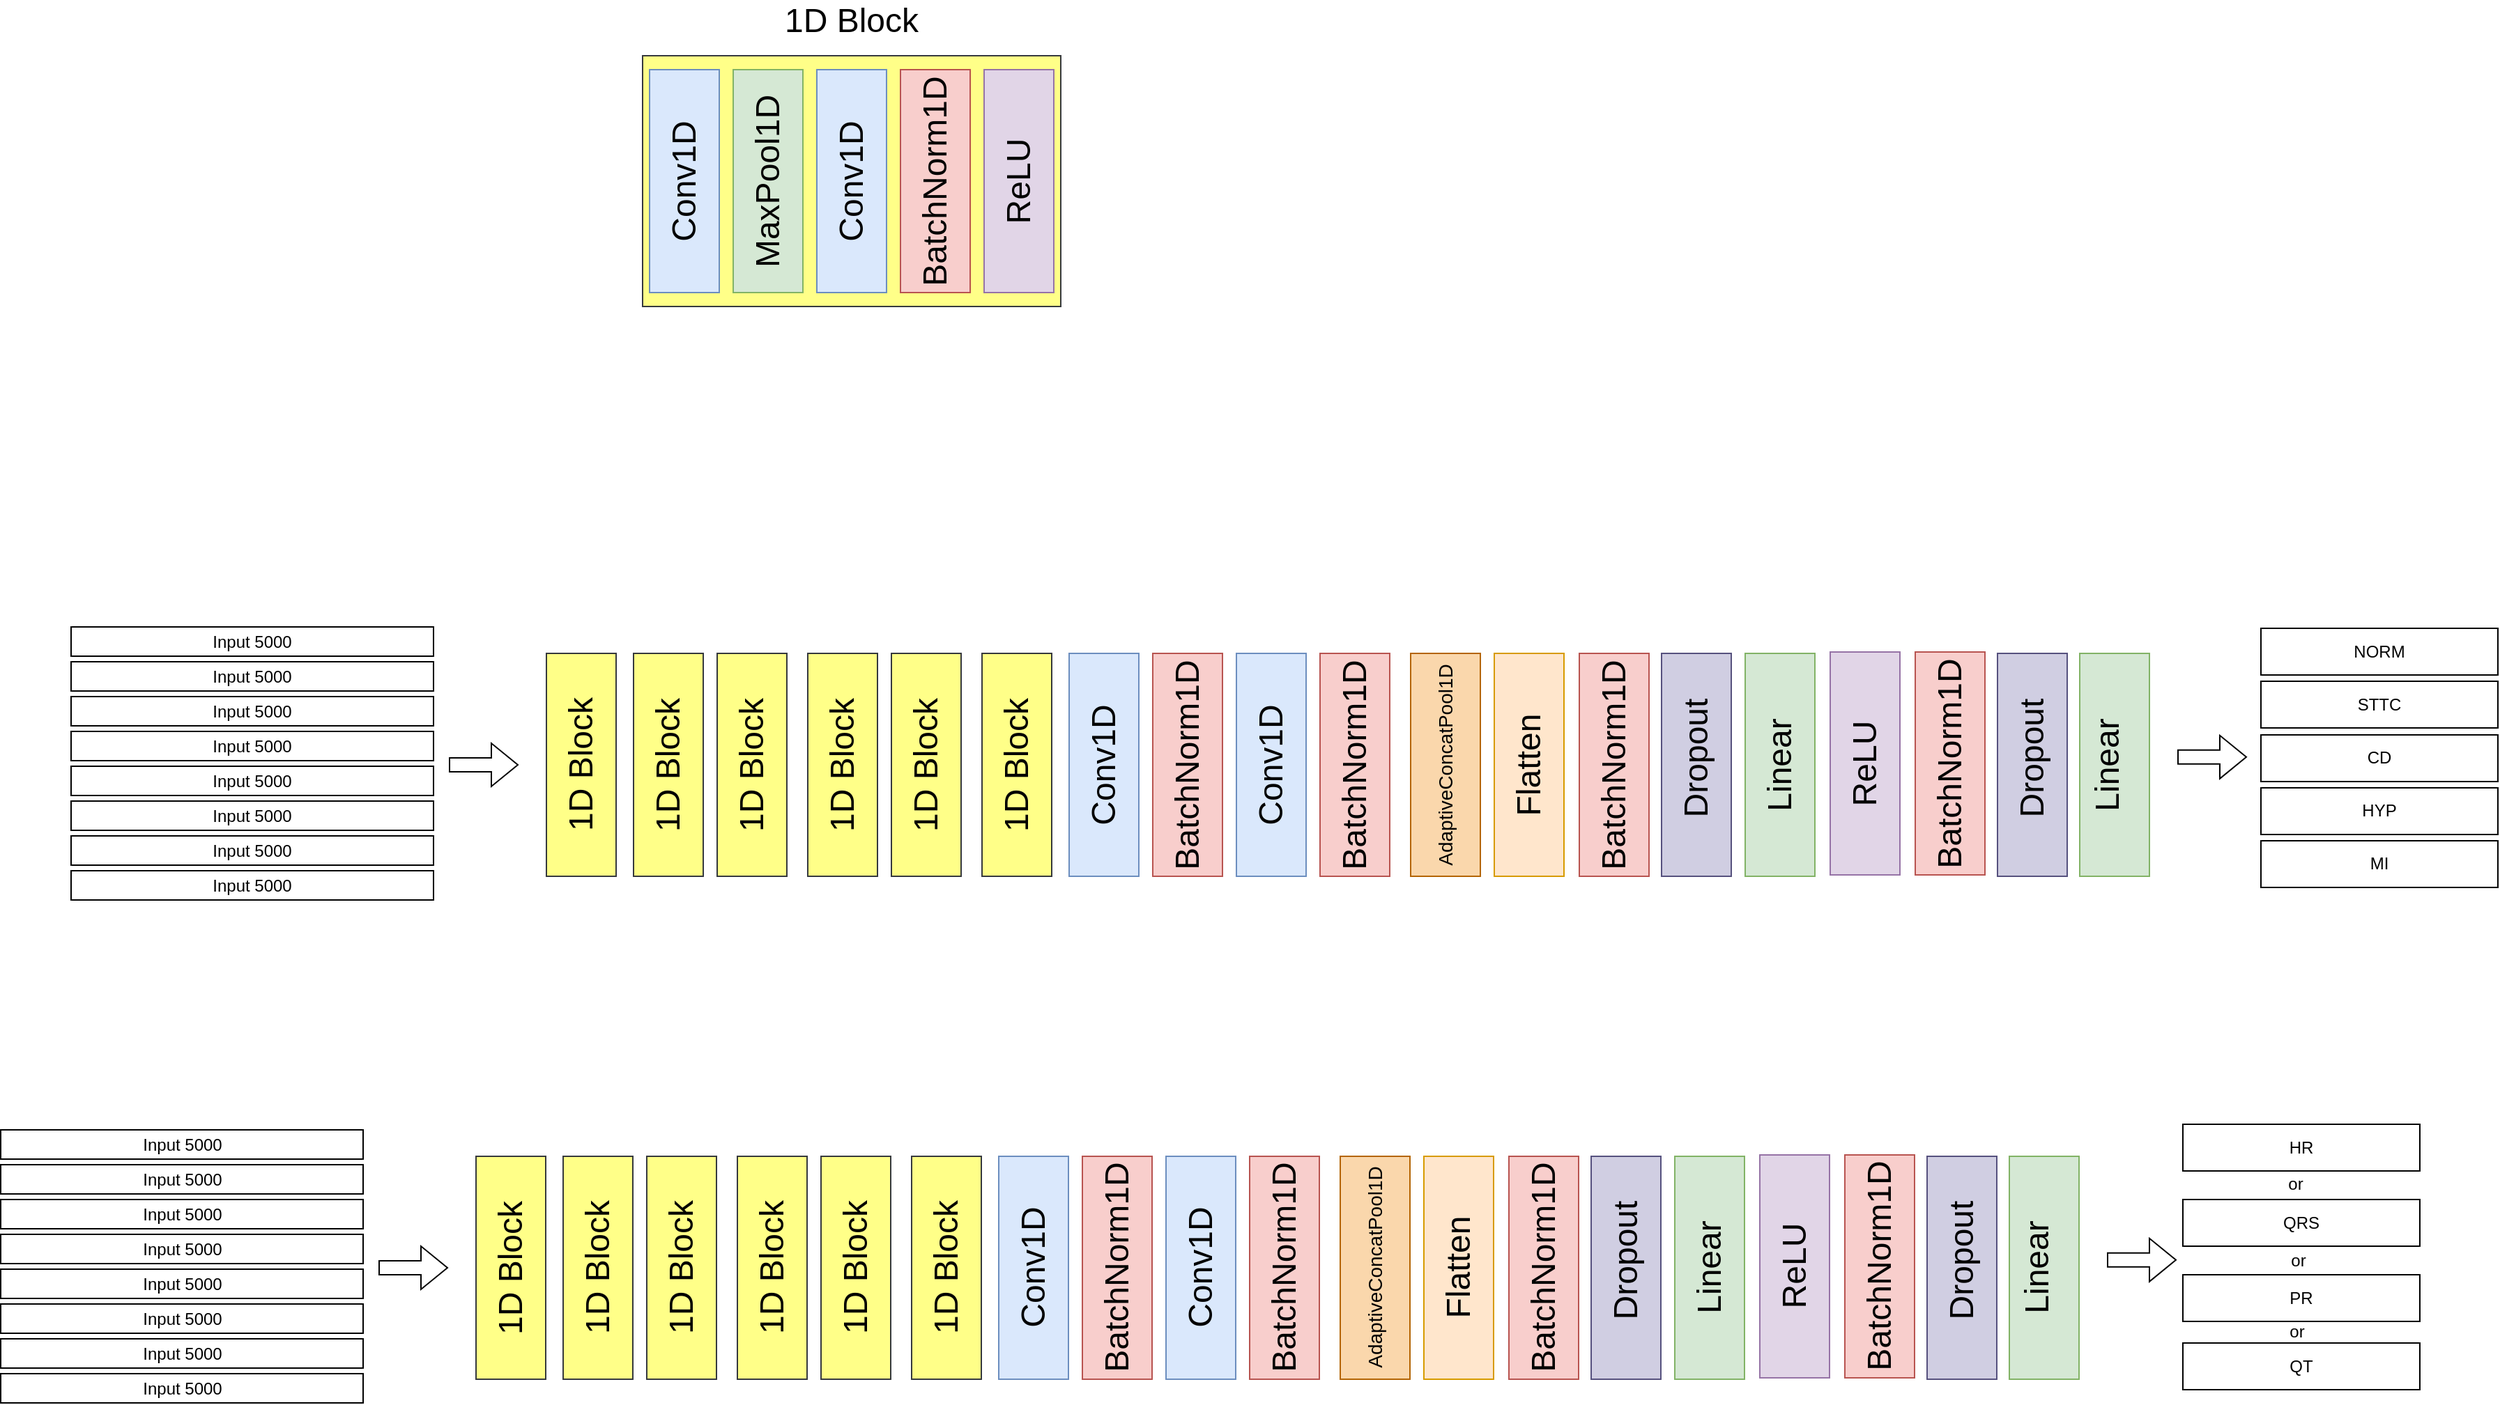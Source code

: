 <mxfile version="24.7.14">
  <diagram name="Page-1" id="osRGP6wKcZyhPvzCnX1U">
    <mxGraphModel dx="3056" dy="1135" grid="1" gridSize="10" guides="1" tooltips="1" connect="1" arrows="1" fold="1" page="1" pageScale="1" pageWidth="850" pageHeight="1100" math="0" shadow="0">
      <root>
        <mxCell id="0" />
        <mxCell id="1" parent="0" />
        <mxCell id="YslABU1LW5GmAKorAFck-17" value="" style="rounded=0;whiteSpace=wrap;html=1;fillColor=#ffff88;strokeColor=#36393d;" parent="1" vertex="1">
          <mxGeometry x="160" y="70" width="300" height="180" as="geometry" />
        </mxCell>
        <mxCell id="YslABU1LW5GmAKorAFck-2" value="" style="rounded=0;whiteSpace=wrap;html=1;fillColor=#dae8fc;strokeColor=#6c8ebf;" parent="1" vertex="1">
          <mxGeometry x="165" y="80" width="50" height="160" as="geometry" />
        </mxCell>
        <mxCell id="YslABU1LW5GmAKorAFck-3" value="&lt;font style=&quot;font-size: 24px;&quot;&gt;Conv1D&lt;/font&gt;" style="text;html=1;align=center;verticalAlign=middle;whiteSpace=wrap;rounded=0;rotation=-90;" parent="1" vertex="1">
          <mxGeometry x="160" y="145" width="60" height="30" as="geometry" />
        </mxCell>
        <mxCell id="YslABU1LW5GmAKorAFck-11" value="" style="rounded=0;whiteSpace=wrap;html=1;fillColor=#d5e8d4;strokeColor=#82b366;" parent="1" vertex="1">
          <mxGeometry x="225" y="80" width="50" height="160" as="geometry" />
        </mxCell>
        <mxCell id="YslABU1LW5GmAKorAFck-4" value="&lt;font style=&quot;font-size: 24px;&quot;&gt;MaxPool1D&lt;/font&gt;" style="text;html=1;align=center;verticalAlign=middle;whiteSpace=wrap;rounded=0;rotation=-90;" parent="1" vertex="1">
          <mxGeometry x="220" y="145" width="60" height="30" as="geometry" />
        </mxCell>
        <mxCell id="YslABU1LW5GmAKorAFck-14" value="" style="rounded=0;whiteSpace=wrap;html=1;fillColor=#f8cecc;strokeColor=#b85450;" parent="1" vertex="1">
          <mxGeometry x="345" y="80" width="50" height="160" as="geometry" />
        </mxCell>
        <mxCell id="YslABU1LW5GmAKorAFck-6" value="&lt;font style=&quot;font-size: 24px;&quot;&gt;BatchNorm1D&lt;/font&gt;" style="text;html=1;align=center;verticalAlign=middle;whiteSpace=wrap;rounded=0;rotation=-90;" parent="1" vertex="1">
          <mxGeometry x="320" y="145" width="100" height="30" as="geometry" />
        </mxCell>
        <mxCell id="YslABU1LW5GmAKorAFck-13" value="" style="rounded=0;whiteSpace=wrap;html=1;fillColor=#dae8fc;strokeColor=#6c8ebf;" parent="1" vertex="1">
          <mxGeometry x="285" y="80" width="50" height="160" as="geometry" />
        </mxCell>
        <mxCell id="YslABU1LW5GmAKorAFck-15" value="" style="rounded=0;whiteSpace=wrap;html=1;fillColor=#e1d5e7;strokeColor=#9673a6;" parent="1" vertex="1">
          <mxGeometry x="405" y="80" width="50" height="160" as="geometry" />
        </mxCell>
        <mxCell id="YslABU1LW5GmAKorAFck-7" value="&lt;font style=&quot;font-size: 24px;&quot;&gt;ReLU&lt;/font&gt;" style="text;html=1;align=center;verticalAlign=middle;whiteSpace=wrap;rounded=0;rotation=-90;" parent="1" vertex="1">
          <mxGeometry x="380" y="145" width="100" height="30" as="geometry" />
        </mxCell>
        <mxCell id="YslABU1LW5GmAKorAFck-16" value="&lt;font style=&quot;font-size: 24px;&quot;&gt;Conv1D&lt;/font&gt;" style="text;html=1;align=center;verticalAlign=middle;whiteSpace=wrap;rounded=0;rotation=-90;" parent="1" vertex="1">
          <mxGeometry x="280" y="145" width="60" height="30" as="geometry" />
        </mxCell>
        <mxCell id="YslABU1LW5GmAKorAFck-19" value="&lt;font style=&quot;font-size: 24px;&quot;&gt;1D Block&lt;/font&gt;" style="text;html=1;align=center;verticalAlign=middle;whiteSpace=wrap;rounded=0;" parent="1" vertex="1">
          <mxGeometry x="245" y="30" width="130" height="30" as="geometry" />
        </mxCell>
        <mxCell id="YslABU1LW5GmAKorAFck-20" value="" style="rounded=0;whiteSpace=wrap;html=1;fillColor=#ffff88;strokeColor=#36393d;" parent="1" vertex="1">
          <mxGeometry x="91" y="499" width="50" height="160" as="geometry" />
        </mxCell>
        <mxCell id="YslABU1LW5GmAKorAFck-21" value="&lt;font style=&quot;font-size: 24px;&quot;&gt;1D Block&lt;/font&gt;" style="text;html=1;align=center;verticalAlign=middle;whiteSpace=wrap;rounded=0;rotation=-90;" parent="1" vertex="1">
          <mxGeometry x="58.5" y="564" width="115" height="30" as="geometry" />
        </mxCell>
        <mxCell id="YslABU1LW5GmAKorAFck-37" value="Input 5000" style="rounded=0;whiteSpace=wrap;html=1;" parent="1" vertex="1">
          <mxGeometry x="-250" y="480" width="260" height="21" as="geometry" />
        </mxCell>
        <mxCell id="YslABU1LW5GmAKorAFck-39" value="" style="shape=flexArrow;endArrow=classic;html=1;rounded=0;" parent="1" edge="1">
          <mxGeometry width="50" height="50" relative="1" as="geometry">
            <mxPoint x="21" y="579" as="sourcePoint" />
            <mxPoint x="71" y="579" as="targetPoint" />
          </mxGeometry>
        </mxCell>
        <mxCell id="YslABU1LW5GmAKorAFck-42" value="" style="rounded=0;whiteSpace=wrap;html=1;fillColor=#ffff88;strokeColor=#36393d;" parent="1" vertex="1">
          <mxGeometry x="153.5" y="499" width="50" height="160" as="geometry" />
        </mxCell>
        <mxCell id="YslABU1LW5GmAKorAFck-43" value="&lt;font style=&quot;font-size: 24px;&quot;&gt;1D Block&lt;/font&gt;" style="text;html=1;align=center;verticalAlign=middle;whiteSpace=wrap;rounded=0;rotation=-90;" parent="1" vertex="1">
          <mxGeometry x="121" y="564" width="115" height="30" as="geometry" />
        </mxCell>
        <mxCell id="YslABU1LW5GmAKorAFck-44" value="" style="rounded=0;whiteSpace=wrap;html=1;fillColor=#ffff88;strokeColor=#36393d;" parent="1" vertex="1">
          <mxGeometry x="213.5" y="499" width="50" height="160" as="geometry" />
        </mxCell>
        <mxCell id="YslABU1LW5GmAKorAFck-45" value="&lt;font style=&quot;font-size: 24px;&quot;&gt;1D Block&lt;/font&gt;" style="text;html=1;align=center;verticalAlign=middle;whiteSpace=wrap;rounded=0;rotation=-90;" parent="1" vertex="1">
          <mxGeometry x="181" y="564" width="115" height="30" as="geometry" />
        </mxCell>
        <mxCell id="YslABU1LW5GmAKorAFck-46" value="" style="rounded=0;whiteSpace=wrap;html=1;fillColor=#ffff88;strokeColor=#36393d;" parent="1" vertex="1">
          <mxGeometry x="278.5" y="499" width="50" height="160" as="geometry" />
        </mxCell>
        <mxCell id="YslABU1LW5GmAKorAFck-47" value="&lt;font style=&quot;font-size: 24px;&quot;&gt;1D Block&lt;/font&gt;" style="text;html=1;align=center;verticalAlign=middle;whiteSpace=wrap;rounded=0;rotation=-90;" parent="1" vertex="1">
          <mxGeometry x="246" y="564" width="115" height="30" as="geometry" />
        </mxCell>
        <mxCell id="YslABU1LW5GmAKorAFck-48" value="" style="rounded=0;whiteSpace=wrap;html=1;fillColor=#ffff88;strokeColor=#36393d;" parent="1" vertex="1">
          <mxGeometry x="338.5" y="499" width="50" height="160" as="geometry" />
        </mxCell>
        <mxCell id="YslABU1LW5GmAKorAFck-49" value="&lt;font style=&quot;font-size: 24px;&quot;&gt;1D Block&lt;/font&gt;" style="text;html=1;align=center;verticalAlign=middle;whiteSpace=wrap;rounded=0;rotation=-90;" parent="1" vertex="1">
          <mxGeometry x="306" y="564" width="115" height="30" as="geometry" />
        </mxCell>
        <mxCell id="YslABU1LW5GmAKorAFck-54" value="" style="rounded=0;whiteSpace=wrap;html=1;fillColor=#ffff88;strokeColor=#36393d;" parent="1" vertex="1">
          <mxGeometry x="403.5" y="499" width="50" height="160" as="geometry" />
        </mxCell>
        <mxCell id="YslABU1LW5GmAKorAFck-55" value="&lt;font style=&quot;font-size: 24px;&quot;&gt;1D Block&lt;/font&gt;" style="text;html=1;align=center;verticalAlign=middle;whiteSpace=wrap;rounded=0;rotation=-90;" parent="1" vertex="1">
          <mxGeometry x="371" y="564" width="115" height="30" as="geometry" />
        </mxCell>
        <mxCell id="YslABU1LW5GmAKorAFck-58" value="" style="rounded=0;whiteSpace=wrap;html=1;fillColor=#dae8fc;strokeColor=#6c8ebf;" parent="1" vertex="1">
          <mxGeometry x="466" y="499" width="50" height="160" as="geometry" />
        </mxCell>
        <mxCell id="YslABU1LW5GmAKorAFck-59" value="&lt;font style=&quot;font-size: 24px;&quot;&gt;Conv1D&lt;/font&gt;" style="text;html=1;align=center;verticalAlign=middle;whiteSpace=wrap;rounded=0;rotation=-90;" parent="1" vertex="1">
          <mxGeometry x="461" y="564" width="60" height="30" as="geometry" />
        </mxCell>
        <mxCell id="YslABU1LW5GmAKorAFck-60" value="" style="rounded=0;whiteSpace=wrap;html=1;fillColor=#f8cecc;strokeColor=#b85450;" parent="1" vertex="1">
          <mxGeometry x="526" y="499" width="50" height="160" as="geometry" />
        </mxCell>
        <mxCell id="YslABU1LW5GmAKorAFck-61" value="&lt;font style=&quot;font-size: 24px;&quot;&gt;BatchNorm1D&lt;/font&gt;" style="text;html=1;align=center;verticalAlign=middle;whiteSpace=wrap;rounded=0;rotation=-90;" parent="1" vertex="1">
          <mxGeometry x="501" y="564" width="100" height="30" as="geometry" />
        </mxCell>
        <mxCell id="YslABU1LW5GmAKorAFck-62" value="" style="rounded=0;whiteSpace=wrap;html=1;fillColor=#dae8fc;strokeColor=#6c8ebf;" parent="1" vertex="1">
          <mxGeometry x="586" y="499" width="50" height="160" as="geometry" />
        </mxCell>
        <mxCell id="YslABU1LW5GmAKorAFck-63" value="&lt;font style=&quot;font-size: 24px;&quot;&gt;Conv1D&lt;/font&gt;" style="text;html=1;align=center;verticalAlign=middle;whiteSpace=wrap;rounded=0;rotation=-90;" parent="1" vertex="1">
          <mxGeometry x="581" y="564" width="60" height="30" as="geometry" />
        </mxCell>
        <mxCell id="YslABU1LW5GmAKorAFck-64" value="" style="rounded=0;whiteSpace=wrap;html=1;fillColor=#f8cecc;strokeColor=#b85450;" parent="1" vertex="1">
          <mxGeometry x="646" y="499" width="50" height="160" as="geometry" />
        </mxCell>
        <mxCell id="YslABU1LW5GmAKorAFck-65" value="&lt;font style=&quot;font-size: 24px;&quot;&gt;BatchNorm1D&lt;/font&gt;" style="text;html=1;align=center;verticalAlign=middle;whiteSpace=wrap;rounded=0;rotation=-90;" parent="1" vertex="1">
          <mxGeometry x="621" y="564" width="100" height="30" as="geometry" />
        </mxCell>
        <mxCell id="YslABU1LW5GmAKorAFck-66" value="" style="rounded=0;whiteSpace=wrap;html=1;fillColor=#fad7ac;strokeColor=#b46504;" parent="1" vertex="1">
          <mxGeometry x="711" y="499" width="50" height="160" as="geometry" />
        </mxCell>
        <mxCell id="YslABU1LW5GmAKorAFck-67" value="" style="rounded=0;whiteSpace=wrap;html=1;fillColor=#ffe6cc;strokeColor=#d79b00;" parent="1" vertex="1">
          <mxGeometry x="771" y="499" width="50" height="160" as="geometry" />
        </mxCell>
        <mxCell id="YslABU1LW5GmAKorAFck-69" value="" style="rounded=0;whiteSpace=wrap;html=1;fillColor=#d0cee2;strokeColor=#56517e;" parent="1" vertex="1">
          <mxGeometry x="891" y="499" width="50" height="160" as="geometry" />
        </mxCell>
        <mxCell id="YslABU1LW5GmAKorAFck-70" value="" style="rounded=0;whiteSpace=wrap;html=1;fillColor=#d5e8d4;strokeColor=#82b366;" parent="1" vertex="1">
          <mxGeometry x="951" y="499" width="50" height="160" as="geometry" />
        </mxCell>
        <mxCell id="YslABU1LW5GmAKorAFck-74" value="" style="rounded=0;whiteSpace=wrap;html=1;fillColor=#d5e8d4;strokeColor=#82b366;" parent="1" vertex="1">
          <mxGeometry x="1191" y="499" width="50" height="160" as="geometry" />
        </mxCell>
        <mxCell id="YslABU1LW5GmAKorAFck-75" value="&lt;font style=&quot;font-size: 14px;&quot;&gt;AdaptiveConcatPool1D&lt;/font&gt;" style="text;html=1;align=center;verticalAlign=middle;whiteSpace=wrap;rounded=0;rotation=-90;" parent="1" vertex="1">
          <mxGeometry x="686" y="564" width="100" height="30" as="geometry" />
        </mxCell>
        <mxCell id="YslABU1LW5GmAKorAFck-76" value="&lt;font style=&quot;font-size: 24px;&quot;&gt;Flatten&lt;/font&gt;" style="text;html=1;align=center;verticalAlign=middle;whiteSpace=wrap;rounded=0;rotation=-90;" parent="1" vertex="1">
          <mxGeometry x="746" y="564" width="100" height="30" as="geometry" />
        </mxCell>
        <mxCell id="YslABU1LW5GmAKorAFck-78" value="&lt;font style=&quot;font-size: 24px;&quot;&gt;Dropout&lt;/font&gt;" style="text;html=1;align=center;verticalAlign=middle;whiteSpace=wrap;rounded=0;rotation=-90;" parent="1" vertex="1">
          <mxGeometry x="866" y="559" width="100" height="30" as="geometry" />
        </mxCell>
        <mxCell id="YslABU1LW5GmAKorAFck-79" value="&lt;font style=&quot;font-size: 24px;&quot;&gt;Linear&lt;/font&gt;" style="text;html=1;align=center;verticalAlign=middle;whiteSpace=wrap;rounded=0;rotation=-90;" parent="1" vertex="1">
          <mxGeometry x="926" y="564" width="100" height="30" as="geometry" />
        </mxCell>
        <mxCell id="YslABU1LW5GmAKorAFck-83" value="&lt;font style=&quot;font-size: 24px;&quot;&gt;Linear&lt;/font&gt;" style="text;html=1;align=center;verticalAlign=middle;whiteSpace=wrap;rounded=0;rotation=-90;" parent="1" vertex="1">
          <mxGeometry x="1161" y="564" width="100" height="30" as="geometry" />
        </mxCell>
        <mxCell id="YslABU1LW5GmAKorAFck-84" value="" style="rounded=0;whiteSpace=wrap;html=1;fillColor=#f8cecc;strokeColor=#b85450;" parent="1" vertex="1">
          <mxGeometry x="832" y="499" width="50" height="160" as="geometry" />
        </mxCell>
        <mxCell id="YslABU1LW5GmAKorAFck-85" value="&lt;font style=&quot;font-size: 24px;&quot;&gt;BatchNorm1D&lt;/font&gt;" style="text;html=1;align=center;verticalAlign=middle;whiteSpace=wrap;rounded=0;rotation=-90;" parent="1" vertex="1">
          <mxGeometry x="807" y="564" width="100" height="30" as="geometry" />
        </mxCell>
        <mxCell id="YslABU1LW5GmAKorAFck-86" value="" style="rounded=0;whiteSpace=wrap;html=1;fillColor=#e1d5e7;strokeColor=#9673a6;" parent="1" vertex="1">
          <mxGeometry x="1012" y="498" width="50" height="160" as="geometry" />
        </mxCell>
        <mxCell id="YslABU1LW5GmAKorAFck-87" value="&lt;font style=&quot;font-size: 24px;&quot;&gt;ReLU&lt;/font&gt;" style="text;html=1;align=center;verticalAlign=middle;whiteSpace=wrap;rounded=0;rotation=-90;" parent="1" vertex="1">
          <mxGeometry x="987" y="563" width="100" height="30" as="geometry" />
        </mxCell>
        <mxCell id="YslABU1LW5GmAKorAFck-88" value="" style="rounded=0;whiteSpace=wrap;html=1;fillColor=#f8cecc;strokeColor=#b85450;" parent="1" vertex="1">
          <mxGeometry x="1073" y="498" width="50" height="160" as="geometry" />
        </mxCell>
        <mxCell id="YslABU1LW5GmAKorAFck-89" value="&lt;font style=&quot;font-size: 24px;&quot;&gt;BatchNorm1D&lt;/font&gt;" style="text;html=1;align=center;verticalAlign=middle;whiteSpace=wrap;rounded=0;rotation=-90;" parent="1" vertex="1">
          <mxGeometry x="1048" y="563" width="100" height="30" as="geometry" />
        </mxCell>
        <mxCell id="YslABU1LW5GmAKorAFck-90" value="" style="rounded=0;whiteSpace=wrap;html=1;fillColor=#d0cee2;strokeColor=#56517e;" parent="1" vertex="1">
          <mxGeometry x="1132" y="499" width="50" height="160" as="geometry" />
        </mxCell>
        <mxCell id="YslABU1LW5GmAKorAFck-91" value="&lt;font style=&quot;font-size: 24px;&quot;&gt;Dropout&lt;/font&gt;" style="text;html=1;align=center;verticalAlign=middle;whiteSpace=wrap;rounded=0;rotation=-90;" parent="1" vertex="1">
          <mxGeometry x="1107" y="559" width="100" height="30" as="geometry" />
        </mxCell>
        <mxCell id="YslABU1LW5GmAKorAFck-92" value="" style="shape=flexArrow;endArrow=classic;html=1;rounded=0;" parent="1" edge="1">
          <mxGeometry width="50" height="50" relative="1" as="geometry">
            <mxPoint x="1261" y="573.41" as="sourcePoint" />
            <mxPoint x="1311" y="573.41" as="targetPoint" />
          </mxGeometry>
        </mxCell>
        <mxCell id="H8p2pG_ltTTiy7wLjhzz-1" value="Input 5000" style="rounded=0;whiteSpace=wrap;html=1;" parent="1" vertex="1">
          <mxGeometry x="-250" y="505" width="260" height="21" as="geometry" />
        </mxCell>
        <mxCell id="H8p2pG_ltTTiy7wLjhzz-2" value="Input 5000" style="rounded=0;whiteSpace=wrap;html=1;" parent="1" vertex="1">
          <mxGeometry x="-250" y="530" width="260" height="21" as="geometry" />
        </mxCell>
        <mxCell id="H8p2pG_ltTTiy7wLjhzz-3" value="Input 5000" style="rounded=0;whiteSpace=wrap;html=1;" parent="1" vertex="1">
          <mxGeometry x="-250" y="555" width="260" height="21" as="geometry" />
        </mxCell>
        <mxCell id="H8p2pG_ltTTiy7wLjhzz-4" value="Input 5000" style="rounded=0;whiteSpace=wrap;html=1;" parent="1" vertex="1">
          <mxGeometry x="-250" y="580" width="260" height="21" as="geometry" />
        </mxCell>
        <mxCell id="H8p2pG_ltTTiy7wLjhzz-5" value="Input 5000" style="rounded=0;whiteSpace=wrap;html=1;" parent="1" vertex="1">
          <mxGeometry x="-250" y="605" width="260" height="21" as="geometry" />
        </mxCell>
        <mxCell id="H8p2pG_ltTTiy7wLjhzz-6" value="Input 5000" style="rounded=0;whiteSpace=wrap;html=1;" parent="1" vertex="1">
          <mxGeometry x="-250" y="630" width="260" height="21" as="geometry" />
        </mxCell>
        <mxCell id="H8p2pG_ltTTiy7wLjhzz-7" value="Input 5000" style="rounded=0;whiteSpace=wrap;html=1;" parent="1" vertex="1">
          <mxGeometry x="-250" y="655" width="260" height="21" as="geometry" />
        </mxCell>
        <mxCell id="H8p2pG_ltTTiy7wLjhzz-8" value="NORM" style="rounded=0;whiteSpace=wrap;html=1;" parent="1" vertex="1">
          <mxGeometry x="1321" y="481" width="170" height="33.5" as="geometry" />
        </mxCell>
        <mxCell id="H8p2pG_ltTTiy7wLjhzz-9" value="STTC" style="rounded=0;whiteSpace=wrap;html=1;" parent="1" vertex="1">
          <mxGeometry x="1321" y="519" width="170" height="33.5" as="geometry" />
        </mxCell>
        <mxCell id="H8p2pG_ltTTiy7wLjhzz-10" value="CD" style="rounded=0;whiteSpace=wrap;html=1;" parent="1" vertex="1">
          <mxGeometry x="1321" y="557.5" width="170" height="33.5" as="geometry" />
        </mxCell>
        <mxCell id="H8p2pG_ltTTiy7wLjhzz-11" value="HYP" style="rounded=0;whiteSpace=wrap;html=1;" parent="1" vertex="1">
          <mxGeometry x="1321" y="595.5" width="170" height="33.5" as="geometry" />
        </mxCell>
        <mxCell id="H8p2pG_ltTTiy7wLjhzz-12" value="MI" style="rounded=0;whiteSpace=wrap;html=1;" parent="1" vertex="1">
          <mxGeometry x="1321" y="633.5" width="170" height="33.5" as="geometry" />
        </mxCell>
        <mxCell id="H8p2pG_ltTTiy7wLjhzz-26" value="" style="rounded=0;whiteSpace=wrap;html=1;fillColor=#ffff88;strokeColor=#36393d;" parent="1" vertex="1">
          <mxGeometry x="40.5" y="860" width="50" height="160" as="geometry" />
        </mxCell>
        <mxCell id="H8p2pG_ltTTiy7wLjhzz-27" value="&lt;font style=&quot;font-size: 24px;&quot;&gt;1D Block&lt;/font&gt;" style="text;html=1;align=center;verticalAlign=middle;whiteSpace=wrap;rounded=0;rotation=-90;" parent="1" vertex="1">
          <mxGeometry x="8" y="925" width="115" height="30" as="geometry" />
        </mxCell>
        <mxCell id="H8p2pG_ltTTiy7wLjhzz-28" value="Input 5000" style="rounded=0;whiteSpace=wrap;html=1;" parent="1" vertex="1">
          <mxGeometry x="-300.5" y="841" width="260" height="21" as="geometry" />
        </mxCell>
        <mxCell id="H8p2pG_ltTTiy7wLjhzz-29" value="" style="shape=flexArrow;endArrow=classic;html=1;rounded=0;" parent="1" edge="1">
          <mxGeometry width="50" height="50" relative="1" as="geometry">
            <mxPoint x="-29.5" y="940" as="sourcePoint" />
            <mxPoint x="20.5" y="940" as="targetPoint" />
          </mxGeometry>
        </mxCell>
        <mxCell id="H8p2pG_ltTTiy7wLjhzz-30" value="" style="rounded=0;whiteSpace=wrap;html=1;fillColor=#ffff88;strokeColor=#36393d;" parent="1" vertex="1">
          <mxGeometry x="103" y="860" width="50" height="160" as="geometry" />
        </mxCell>
        <mxCell id="H8p2pG_ltTTiy7wLjhzz-31" value="&lt;font style=&quot;font-size: 24px;&quot;&gt;1D Block&lt;/font&gt;" style="text;html=1;align=center;verticalAlign=middle;whiteSpace=wrap;rounded=0;rotation=-90;" parent="1" vertex="1">
          <mxGeometry x="70.5" y="925" width="115" height="30" as="geometry" />
        </mxCell>
        <mxCell id="H8p2pG_ltTTiy7wLjhzz-32" value="" style="rounded=0;whiteSpace=wrap;html=1;fillColor=#ffff88;strokeColor=#36393d;" parent="1" vertex="1">
          <mxGeometry x="163" y="860" width="50" height="160" as="geometry" />
        </mxCell>
        <mxCell id="H8p2pG_ltTTiy7wLjhzz-33" value="&lt;font style=&quot;font-size: 24px;&quot;&gt;1D Block&lt;/font&gt;" style="text;html=1;align=center;verticalAlign=middle;whiteSpace=wrap;rounded=0;rotation=-90;" parent="1" vertex="1">
          <mxGeometry x="130.5" y="925" width="115" height="30" as="geometry" />
        </mxCell>
        <mxCell id="H8p2pG_ltTTiy7wLjhzz-34" value="" style="rounded=0;whiteSpace=wrap;html=1;fillColor=#ffff88;strokeColor=#36393d;" parent="1" vertex="1">
          <mxGeometry x="228" y="860" width="50" height="160" as="geometry" />
        </mxCell>
        <mxCell id="H8p2pG_ltTTiy7wLjhzz-35" value="&lt;font style=&quot;font-size: 24px;&quot;&gt;1D Block&lt;/font&gt;" style="text;html=1;align=center;verticalAlign=middle;whiteSpace=wrap;rounded=0;rotation=-90;" parent="1" vertex="1">
          <mxGeometry x="195.5" y="925" width="115" height="30" as="geometry" />
        </mxCell>
        <mxCell id="H8p2pG_ltTTiy7wLjhzz-36" value="" style="rounded=0;whiteSpace=wrap;html=1;fillColor=#ffff88;strokeColor=#36393d;" parent="1" vertex="1">
          <mxGeometry x="288" y="860" width="50" height="160" as="geometry" />
        </mxCell>
        <mxCell id="H8p2pG_ltTTiy7wLjhzz-37" value="&lt;font style=&quot;font-size: 24px;&quot;&gt;1D Block&lt;/font&gt;" style="text;html=1;align=center;verticalAlign=middle;whiteSpace=wrap;rounded=0;rotation=-90;" parent="1" vertex="1">
          <mxGeometry x="255.5" y="925" width="115" height="30" as="geometry" />
        </mxCell>
        <mxCell id="H8p2pG_ltTTiy7wLjhzz-38" value="" style="rounded=0;whiteSpace=wrap;html=1;fillColor=#ffff88;strokeColor=#36393d;" parent="1" vertex="1">
          <mxGeometry x="353" y="860" width="50" height="160" as="geometry" />
        </mxCell>
        <mxCell id="H8p2pG_ltTTiy7wLjhzz-39" value="&lt;font style=&quot;font-size: 24px;&quot;&gt;1D Block&lt;/font&gt;" style="text;html=1;align=center;verticalAlign=middle;whiteSpace=wrap;rounded=0;rotation=-90;" parent="1" vertex="1">
          <mxGeometry x="320.5" y="925" width="115" height="30" as="geometry" />
        </mxCell>
        <mxCell id="H8p2pG_ltTTiy7wLjhzz-40" value="" style="rounded=0;whiteSpace=wrap;html=1;fillColor=#dae8fc;strokeColor=#6c8ebf;" parent="1" vertex="1">
          <mxGeometry x="415.5" y="860" width="50" height="160" as="geometry" />
        </mxCell>
        <mxCell id="H8p2pG_ltTTiy7wLjhzz-41" value="&lt;font style=&quot;font-size: 24px;&quot;&gt;Conv1D&lt;/font&gt;" style="text;html=1;align=center;verticalAlign=middle;whiteSpace=wrap;rounded=0;rotation=-90;" parent="1" vertex="1">
          <mxGeometry x="410.5" y="925" width="60" height="30" as="geometry" />
        </mxCell>
        <mxCell id="H8p2pG_ltTTiy7wLjhzz-42" value="" style="rounded=0;whiteSpace=wrap;html=1;fillColor=#f8cecc;strokeColor=#b85450;" parent="1" vertex="1">
          <mxGeometry x="475.5" y="860" width="50" height="160" as="geometry" />
        </mxCell>
        <mxCell id="H8p2pG_ltTTiy7wLjhzz-43" value="&lt;font style=&quot;font-size: 24px;&quot;&gt;BatchNorm1D&lt;/font&gt;" style="text;html=1;align=center;verticalAlign=middle;whiteSpace=wrap;rounded=0;rotation=-90;" parent="1" vertex="1">
          <mxGeometry x="450.5" y="925" width="100" height="30" as="geometry" />
        </mxCell>
        <mxCell id="H8p2pG_ltTTiy7wLjhzz-44" value="" style="rounded=0;whiteSpace=wrap;html=1;fillColor=#dae8fc;strokeColor=#6c8ebf;" parent="1" vertex="1">
          <mxGeometry x="535.5" y="860" width="50" height="160" as="geometry" />
        </mxCell>
        <mxCell id="H8p2pG_ltTTiy7wLjhzz-45" value="&lt;font style=&quot;font-size: 24px;&quot;&gt;Conv1D&lt;/font&gt;" style="text;html=1;align=center;verticalAlign=middle;whiteSpace=wrap;rounded=0;rotation=-90;" parent="1" vertex="1">
          <mxGeometry x="530.5" y="925" width="60" height="30" as="geometry" />
        </mxCell>
        <mxCell id="H8p2pG_ltTTiy7wLjhzz-46" value="" style="rounded=0;whiteSpace=wrap;html=1;fillColor=#f8cecc;strokeColor=#b85450;" parent="1" vertex="1">
          <mxGeometry x="595.5" y="860" width="50" height="160" as="geometry" />
        </mxCell>
        <mxCell id="H8p2pG_ltTTiy7wLjhzz-47" value="&lt;font style=&quot;font-size: 24px;&quot;&gt;BatchNorm1D&lt;/font&gt;" style="text;html=1;align=center;verticalAlign=middle;whiteSpace=wrap;rounded=0;rotation=-90;" parent="1" vertex="1">
          <mxGeometry x="570.5" y="925" width="100" height="30" as="geometry" />
        </mxCell>
        <mxCell id="H8p2pG_ltTTiy7wLjhzz-48" value="" style="rounded=0;whiteSpace=wrap;html=1;fillColor=#fad7ac;strokeColor=#b46504;" parent="1" vertex="1">
          <mxGeometry x="660.5" y="860" width="50" height="160" as="geometry" />
        </mxCell>
        <mxCell id="H8p2pG_ltTTiy7wLjhzz-49" value="" style="rounded=0;whiteSpace=wrap;html=1;fillColor=#ffe6cc;strokeColor=#d79b00;" parent="1" vertex="1">
          <mxGeometry x="720.5" y="860" width="50" height="160" as="geometry" />
        </mxCell>
        <mxCell id="H8p2pG_ltTTiy7wLjhzz-50" value="" style="rounded=0;whiteSpace=wrap;html=1;fillColor=#d0cee2;strokeColor=#56517e;" parent="1" vertex="1">
          <mxGeometry x="840.5" y="860" width="50" height="160" as="geometry" />
        </mxCell>
        <mxCell id="H8p2pG_ltTTiy7wLjhzz-51" value="" style="rounded=0;whiteSpace=wrap;html=1;fillColor=#d5e8d4;strokeColor=#82b366;" parent="1" vertex="1">
          <mxGeometry x="900.5" y="860" width="50" height="160" as="geometry" />
        </mxCell>
        <mxCell id="H8p2pG_ltTTiy7wLjhzz-52" value="" style="rounded=0;whiteSpace=wrap;html=1;fillColor=#d5e8d4;strokeColor=#82b366;" parent="1" vertex="1">
          <mxGeometry x="1140.5" y="860" width="50" height="160" as="geometry" />
        </mxCell>
        <mxCell id="H8p2pG_ltTTiy7wLjhzz-53" value="&lt;font style=&quot;font-size: 14px;&quot;&gt;AdaptiveConcatPool1D&lt;/font&gt;" style="text;html=1;align=center;verticalAlign=middle;whiteSpace=wrap;rounded=0;rotation=-90;" parent="1" vertex="1">
          <mxGeometry x="635.5" y="925" width="100" height="30" as="geometry" />
        </mxCell>
        <mxCell id="H8p2pG_ltTTiy7wLjhzz-54" value="&lt;font style=&quot;font-size: 24px;&quot;&gt;Flatten&lt;/font&gt;" style="text;html=1;align=center;verticalAlign=middle;whiteSpace=wrap;rounded=0;rotation=-90;" parent="1" vertex="1">
          <mxGeometry x="695.5" y="925" width="100" height="30" as="geometry" />
        </mxCell>
        <mxCell id="H8p2pG_ltTTiy7wLjhzz-55" value="&lt;font style=&quot;font-size: 24px;&quot;&gt;Dropout&lt;/font&gt;" style="text;html=1;align=center;verticalAlign=middle;whiteSpace=wrap;rounded=0;rotation=-90;" parent="1" vertex="1">
          <mxGeometry x="815.5" y="920" width="100" height="30" as="geometry" />
        </mxCell>
        <mxCell id="H8p2pG_ltTTiy7wLjhzz-56" value="&lt;font style=&quot;font-size: 24px;&quot;&gt;Linear&lt;/font&gt;" style="text;html=1;align=center;verticalAlign=middle;whiteSpace=wrap;rounded=0;rotation=-90;" parent="1" vertex="1">
          <mxGeometry x="875.5" y="925" width="100" height="30" as="geometry" />
        </mxCell>
        <mxCell id="H8p2pG_ltTTiy7wLjhzz-57" value="&lt;font style=&quot;font-size: 24px;&quot;&gt;Linear&lt;/font&gt;" style="text;html=1;align=center;verticalAlign=middle;whiteSpace=wrap;rounded=0;rotation=-90;" parent="1" vertex="1">
          <mxGeometry x="1110.5" y="925" width="100" height="30" as="geometry" />
        </mxCell>
        <mxCell id="H8p2pG_ltTTiy7wLjhzz-58" value="" style="rounded=0;whiteSpace=wrap;html=1;fillColor=#f8cecc;strokeColor=#b85450;" parent="1" vertex="1">
          <mxGeometry x="781.5" y="860" width="50" height="160" as="geometry" />
        </mxCell>
        <mxCell id="H8p2pG_ltTTiy7wLjhzz-59" value="&lt;font style=&quot;font-size: 24px;&quot;&gt;BatchNorm1D&lt;/font&gt;" style="text;html=1;align=center;verticalAlign=middle;whiteSpace=wrap;rounded=0;rotation=-90;" parent="1" vertex="1">
          <mxGeometry x="756.5" y="925" width="100" height="30" as="geometry" />
        </mxCell>
        <mxCell id="H8p2pG_ltTTiy7wLjhzz-60" value="" style="rounded=0;whiteSpace=wrap;html=1;fillColor=#e1d5e7;strokeColor=#9673a6;" parent="1" vertex="1">
          <mxGeometry x="961.5" y="859" width="50" height="160" as="geometry" />
        </mxCell>
        <mxCell id="H8p2pG_ltTTiy7wLjhzz-61" value="&lt;font style=&quot;font-size: 24px;&quot;&gt;ReLU&lt;/font&gt;" style="text;html=1;align=center;verticalAlign=middle;whiteSpace=wrap;rounded=0;rotation=-90;" parent="1" vertex="1">
          <mxGeometry x="936.5" y="924" width="100" height="30" as="geometry" />
        </mxCell>
        <mxCell id="H8p2pG_ltTTiy7wLjhzz-62" value="" style="rounded=0;whiteSpace=wrap;html=1;fillColor=#f8cecc;strokeColor=#b85450;" parent="1" vertex="1">
          <mxGeometry x="1022.5" y="859" width="50" height="160" as="geometry" />
        </mxCell>
        <mxCell id="H8p2pG_ltTTiy7wLjhzz-63" value="&lt;font style=&quot;font-size: 24px;&quot;&gt;BatchNorm1D&lt;/font&gt;" style="text;html=1;align=center;verticalAlign=middle;whiteSpace=wrap;rounded=0;rotation=-90;" parent="1" vertex="1">
          <mxGeometry x="997.5" y="924" width="100" height="30" as="geometry" />
        </mxCell>
        <mxCell id="H8p2pG_ltTTiy7wLjhzz-64" value="" style="rounded=0;whiteSpace=wrap;html=1;fillColor=#d0cee2;strokeColor=#56517e;" parent="1" vertex="1">
          <mxGeometry x="1081.5" y="860" width="50" height="160" as="geometry" />
        </mxCell>
        <mxCell id="H8p2pG_ltTTiy7wLjhzz-65" value="&lt;font style=&quot;font-size: 24px;&quot;&gt;Dropout&lt;/font&gt;" style="text;html=1;align=center;verticalAlign=middle;whiteSpace=wrap;rounded=0;rotation=-90;" parent="1" vertex="1">
          <mxGeometry x="1056.5" y="920" width="100" height="30" as="geometry" />
        </mxCell>
        <mxCell id="H8p2pG_ltTTiy7wLjhzz-66" value="" style="shape=flexArrow;endArrow=classic;html=1;rounded=0;" parent="1" edge="1">
          <mxGeometry width="50" height="50" relative="1" as="geometry">
            <mxPoint x="1210.5" y="934.41" as="sourcePoint" />
            <mxPoint x="1260.5" y="934.41" as="targetPoint" />
          </mxGeometry>
        </mxCell>
        <mxCell id="H8p2pG_ltTTiy7wLjhzz-67" value="Input 5000" style="rounded=0;whiteSpace=wrap;html=1;" parent="1" vertex="1">
          <mxGeometry x="-300.5" y="866" width="260" height="21" as="geometry" />
        </mxCell>
        <mxCell id="H8p2pG_ltTTiy7wLjhzz-68" value="Input 5000" style="rounded=0;whiteSpace=wrap;html=1;" parent="1" vertex="1">
          <mxGeometry x="-300.5" y="891" width="260" height="21" as="geometry" />
        </mxCell>
        <mxCell id="H8p2pG_ltTTiy7wLjhzz-69" value="Input 5000" style="rounded=0;whiteSpace=wrap;html=1;" parent="1" vertex="1">
          <mxGeometry x="-300.5" y="916" width="260" height="21" as="geometry" />
        </mxCell>
        <mxCell id="H8p2pG_ltTTiy7wLjhzz-70" value="Input 5000" style="rounded=0;whiteSpace=wrap;html=1;" parent="1" vertex="1">
          <mxGeometry x="-300.5" y="941" width="260" height="21" as="geometry" />
        </mxCell>
        <mxCell id="H8p2pG_ltTTiy7wLjhzz-71" value="Input 5000" style="rounded=0;whiteSpace=wrap;html=1;" parent="1" vertex="1">
          <mxGeometry x="-300.5" y="966" width="260" height="21" as="geometry" />
        </mxCell>
        <mxCell id="H8p2pG_ltTTiy7wLjhzz-72" value="Input 5000" style="rounded=0;whiteSpace=wrap;html=1;" parent="1" vertex="1">
          <mxGeometry x="-300.5" y="991" width="260" height="21" as="geometry" />
        </mxCell>
        <mxCell id="H8p2pG_ltTTiy7wLjhzz-73" value="Input 5000" style="rounded=0;whiteSpace=wrap;html=1;" parent="1" vertex="1">
          <mxGeometry x="-300.5" y="1016" width="260" height="21" as="geometry" />
        </mxCell>
        <mxCell id="H8p2pG_ltTTiy7wLjhzz-75" value="HR" style="rounded=0;whiteSpace=wrap;html=1;" parent="1" vertex="1">
          <mxGeometry x="1265" y="837" width="170" height="33.5" as="geometry" />
        </mxCell>
        <mxCell id="H8p2pG_ltTTiy7wLjhzz-76" value="QRS" style="rounded=0;whiteSpace=wrap;html=1;" parent="1" vertex="1">
          <mxGeometry x="1265" y="891" width="170" height="33.5" as="geometry" />
        </mxCell>
        <mxCell id="H8p2pG_ltTTiy7wLjhzz-77" value="PR" style="rounded=0;whiteSpace=wrap;html=1;" parent="1" vertex="1">
          <mxGeometry x="1265" y="945" width="170" height="33.5" as="geometry" />
        </mxCell>
        <mxCell id="H8p2pG_ltTTiy7wLjhzz-78" value="QT" style="rounded=0;whiteSpace=wrap;html=1;" parent="1" vertex="1">
          <mxGeometry x="1265" y="994" width="170" height="33.5" as="geometry" />
        </mxCell>
        <mxCell id="H8p2pG_ltTTiy7wLjhzz-83" value="or" style="text;html=1;align=center;verticalAlign=middle;whiteSpace=wrap;rounded=0;" parent="1" vertex="1">
          <mxGeometry x="1316" y="865" width="60" height="30" as="geometry" />
        </mxCell>
        <mxCell id="H8p2pG_ltTTiy7wLjhzz-84" value="or" style="text;html=1;align=center;verticalAlign=middle;whiteSpace=wrap;rounded=0;" parent="1" vertex="1">
          <mxGeometry x="1318" y="920" width="60" height="30" as="geometry" />
        </mxCell>
        <mxCell id="H8p2pG_ltTTiy7wLjhzz-85" value="or" style="text;html=1;align=center;verticalAlign=middle;whiteSpace=wrap;rounded=0;" parent="1" vertex="1">
          <mxGeometry x="1317" y="971" width="60" height="30" as="geometry" />
        </mxCell>
      </root>
    </mxGraphModel>
  </diagram>
</mxfile>
